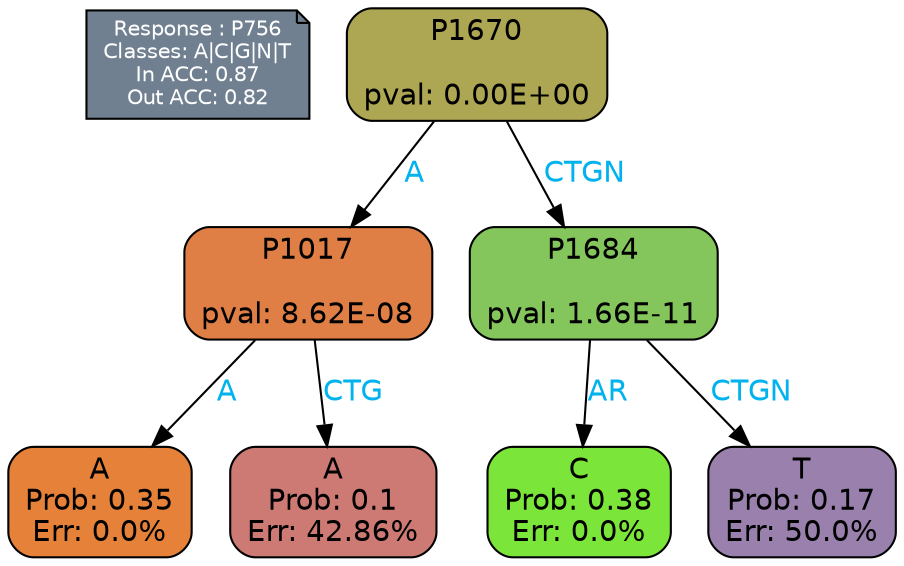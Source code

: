 digraph Tree {
node [shape=box, style="filled, rounded", color="black", fontname=helvetica] ;
graph [ranksep=equally, splines=polylines, bgcolor=transparent, dpi=600] ;
edge [fontname=helvetica] ;
LEGEND [label="Response : P756
Classes: A|C|G|N|T
In ACC: 0.87
Out ACC: 0.82
",shape=note,align=left,style=filled,fillcolor="slategray",fontcolor="white",fontsize=10];1 [label="P1670

pval: 0.00E+00", fillcolor="#ada652"] ;
2 [label="P1017

pval: 8.62E-08", fillcolor="#df7f45"] ;
3 [label="A
Prob: 0.35
Err: 0.0%", fillcolor="#e58139"] ;
4 [label="A
Prob: 0.1
Err: 42.86%", fillcolor="#cc7a73"] ;
5 [label="P1684

pval: 1.66E-11", fillcolor="#84c65c"] ;
6 [label="C
Prob: 0.38
Err: 0.0%", fillcolor="#7be539"] ;
7 [label="T
Prob: 0.17
Err: 50.0%", fillcolor="#9a80ad"] ;
1 -> 2 [label="A",fontcolor=deepskyblue2] ;
1 -> 5 [label="CTGN",fontcolor=deepskyblue2] ;
2 -> 3 [label="A",fontcolor=deepskyblue2] ;
2 -> 4 [label="CTG",fontcolor=deepskyblue2] ;
5 -> 6 [label="AR",fontcolor=deepskyblue2] ;
5 -> 7 [label="CTGN",fontcolor=deepskyblue2] ;
{rank = same; 3;4;6;7;}{rank = same; LEGEND;1;}}